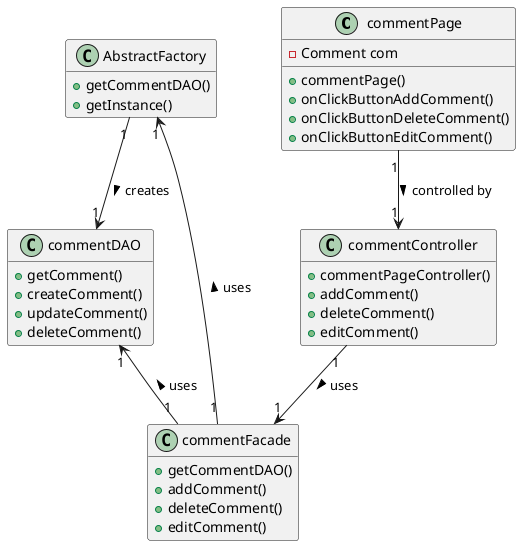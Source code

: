 @startuml

hide empty members

class "commentPage" as UI {
    -Comment com
    +commentPage()
    +onClickButtonAddComment()
    +onClickButtonDeleteComment()
    +onClickButtonEditComment()
}

class "commentController" as Controller {
    +commentPageController()
    +addComment()
    +deleteComment()
    +editComment()
}

class "commentFacade" as Facade {
    +getCommentDAO()
    +addComment()
    +deleteComment()
    +editComment()
}

class "commentDAO" as DAO {

    +getComment()
    +createComment()
    +updateComment()
    +deleteComment()

}

class AbstractFactory {
    +getCommentDAO()
    +getInstance()
}

UI       "1" -->  "1" Controller: > controlled by
Controller "1" -->  "1" Facade: > uses
Facade     "1" -u-> "1" AbstractFactory: > uses
AbstractFactory    "1" -->  "1" DAO: > creates
Facade     "1" -u-> "1" DAO: > uses



@enduml